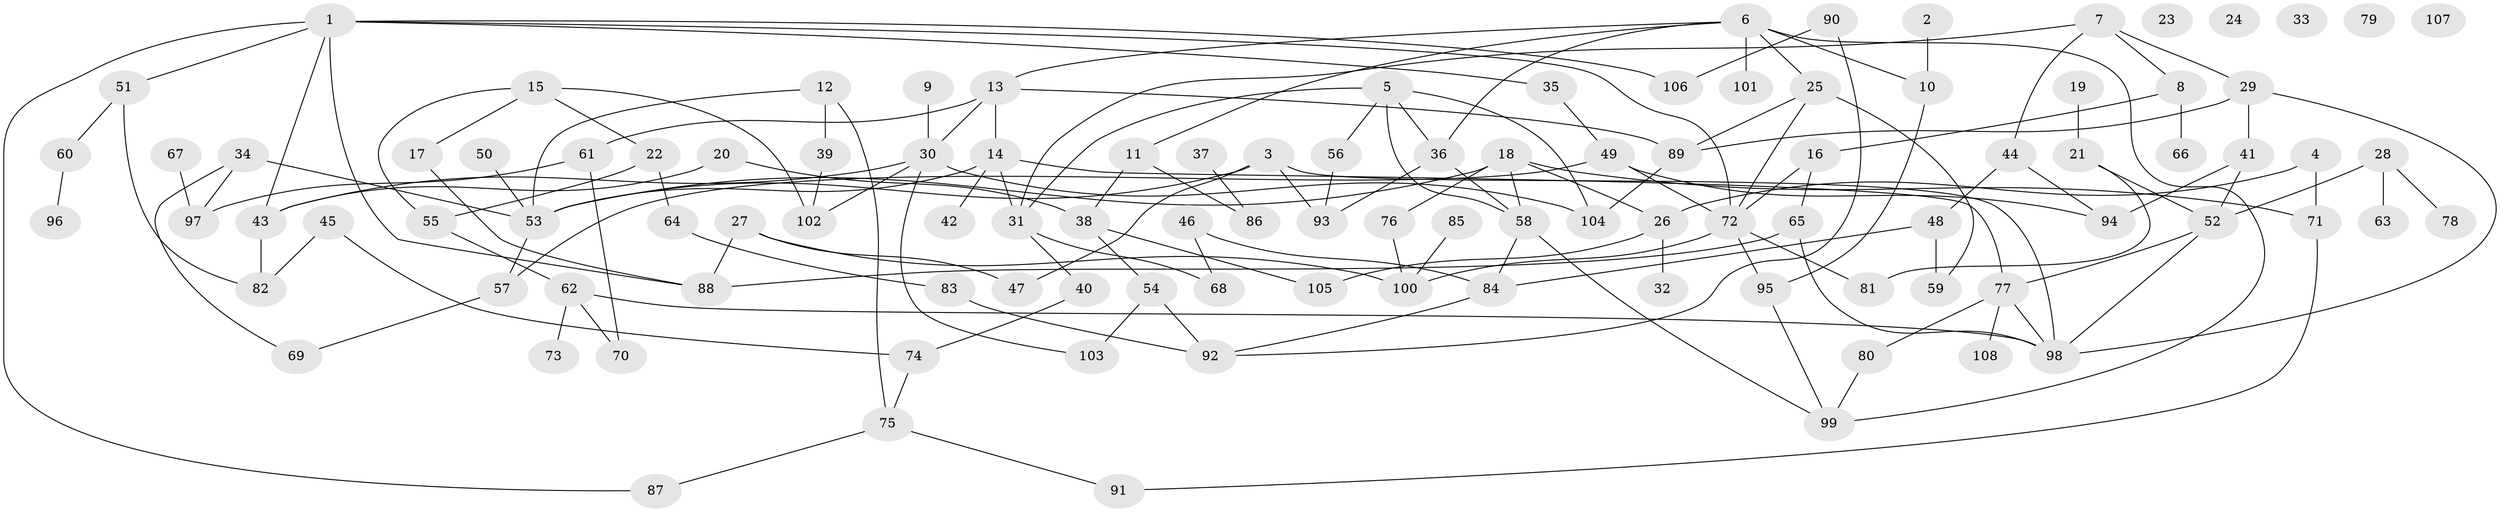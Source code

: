 // coarse degree distribution, {7: 0.046511627906976744, 1: 0.16279069767441862, 4: 0.16279069767441862, 14: 0.023255813953488372, 11: 0.023255813953488372, 5: 0.06976744186046512, 6: 0.06976744186046512, 9: 0.023255813953488372, 2: 0.16279069767441862, 3: 0.13953488372093023, 0: 0.11627906976744186}
// Generated by graph-tools (version 1.1) at 2025/16/03/04/25 18:16:31]
// undirected, 108 vertices, 153 edges
graph export_dot {
graph [start="1"]
  node [color=gray90,style=filled];
  1;
  2;
  3;
  4;
  5;
  6;
  7;
  8;
  9;
  10;
  11;
  12;
  13;
  14;
  15;
  16;
  17;
  18;
  19;
  20;
  21;
  22;
  23;
  24;
  25;
  26;
  27;
  28;
  29;
  30;
  31;
  32;
  33;
  34;
  35;
  36;
  37;
  38;
  39;
  40;
  41;
  42;
  43;
  44;
  45;
  46;
  47;
  48;
  49;
  50;
  51;
  52;
  53;
  54;
  55;
  56;
  57;
  58;
  59;
  60;
  61;
  62;
  63;
  64;
  65;
  66;
  67;
  68;
  69;
  70;
  71;
  72;
  73;
  74;
  75;
  76;
  77;
  78;
  79;
  80;
  81;
  82;
  83;
  84;
  85;
  86;
  87;
  88;
  89;
  90;
  91;
  92;
  93;
  94;
  95;
  96;
  97;
  98;
  99;
  100;
  101;
  102;
  103;
  104;
  105;
  106;
  107;
  108;
  1 -- 35;
  1 -- 43;
  1 -- 51;
  1 -- 72;
  1 -- 87;
  1 -- 88;
  1 -- 106;
  2 -- 10;
  3 -- 47;
  3 -- 53;
  3 -- 93;
  3 -- 98;
  4 -- 26;
  4 -- 71;
  5 -- 31;
  5 -- 36;
  5 -- 56;
  5 -- 58;
  5 -- 104;
  6 -- 10;
  6 -- 11;
  6 -- 13;
  6 -- 25;
  6 -- 36;
  6 -- 99;
  6 -- 101;
  7 -- 8;
  7 -- 29;
  7 -- 31;
  7 -- 44;
  8 -- 16;
  8 -- 66;
  9 -- 30;
  10 -- 95;
  11 -- 38;
  11 -- 86;
  12 -- 39;
  12 -- 53;
  12 -- 75;
  13 -- 14;
  13 -- 30;
  13 -- 61;
  13 -- 89;
  14 -- 31;
  14 -- 42;
  14 -- 53;
  14 -- 77;
  15 -- 17;
  15 -- 22;
  15 -- 55;
  15 -- 102;
  16 -- 65;
  16 -- 72;
  17 -- 88;
  18 -- 26;
  18 -- 53;
  18 -- 58;
  18 -- 71;
  18 -- 76;
  19 -- 21;
  20 -- 38;
  20 -- 43;
  21 -- 52;
  21 -- 81;
  22 -- 55;
  22 -- 64;
  25 -- 59;
  25 -- 72;
  25 -- 89;
  26 -- 32;
  26 -- 105;
  27 -- 47;
  27 -- 88;
  27 -- 100;
  28 -- 52;
  28 -- 63;
  28 -- 78;
  29 -- 41;
  29 -- 89;
  29 -- 98;
  30 -- 43;
  30 -- 102;
  30 -- 103;
  30 -- 104;
  31 -- 40;
  31 -- 68;
  34 -- 53;
  34 -- 69;
  34 -- 97;
  35 -- 49;
  36 -- 58;
  36 -- 93;
  37 -- 86;
  38 -- 54;
  38 -- 105;
  39 -- 102;
  40 -- 74;
  41 -- 52;
  41 -- 94;
  43 -- 82;
  44 -- 48;
  44 -- 94;
  45 -- 74;
  45 -- 82;
  46 -- 68;
  46 -- 84;
  48 -- 59;
  48 -- 84;
  49 -- 57;
  49 -- 72;
  49 -- 94;
  50 -- 53;
  51 -- 60;
  51 -- 82;
  52 -- 77;
  52 -- 98;
  53 -- 57;
  54 -- 92;
  54 -- 103;
  55 -- 62;
  56 -- 93;
  57 -- 69;
  58 -- 84;
  58 -- 99;
  60 -- 96;
  61 -- 70;
  61 -- 97;
  62 -- 70;
  62 -- 73;
  62 -- 98;
  64 -- 83;
  65 -- 88;
  65 -- 98;
  67 -- 97;
  71 -- 91;
  72 -- 81;
  72 -- 95;
  72 -- 100;
  74 -- 75;
  75 -- 87;
  75 -- 91;
  76 -- 100;
  77 -- 80;
  77 -- 98;
  77 -- 108;
  80 -- 99;
  83 -- 92;
  84 -- 92;
  85 -- 100;
  89 -- 104;
  90 -- 92;
  90 -- 106;
  95 -- 99;
}
